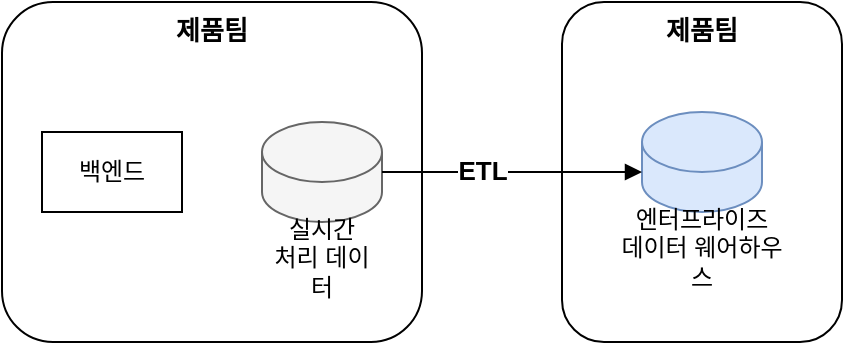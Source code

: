 <mxfile version="26.1.1">
  <diagram name="Page-1" id="QxTAiWj9wXuuiP1tl3Gy">
    <mxGraphModel dx="1114" dy="878" grid="1" gridSize="10" guides="1" tooltips="1" connect="1" arrows="1" fold="1" page="1" pageScale="1" pageWidth="827" pageHeight="1169" math="0" shadow="0">
      <root>
        <mxCell id="0" />
        <mxCell id="1" parent="0" />
        <mxCell id="h077I5kBzpLJY7_-XRN1-1" value="제품팀" style="rounded=1;whiteSpace=wrap;html=1;verticalAlign=top;fontStyle=1;fontSize=13;" vertex="1" parent="1">
          <mxGeometry x="110" y="120" width="210" height="170" as="geometry" />
        </mxCell>
        <mxCell id="h077I5kBzpLJY7_-XRN1-2" value="백엔드" style="rounded=0;whiteSpace=wrap;html=1;" vertex="1" parent="1">
          <mxGeometry x="130" y="185" width="70" height="40" as="geometry" />
        </mxCell>
        <mxCell id="h077I5kBzpLJY7_-XRN1-3" value="" style="shape=cylinder3;whiteSpace=wrap;html=1;boundedLbl=1;backgroundOutline=1;size=15;fillColor=#f5f5f5;fontColor=#333333;strokeColor=#666666;" vertex="1" parent="1">
          <mxGeometry x="240" y="180" width="60" height="50" as="geometry" />
        </mxCell>
        <mxCell id="h077I5kBzpLJY7_-XRN1-4" value="실시간&lt;div&gt;처리 데이터&lt;/div&gt;" style="text;html=1;align=center;verticalAlign=middle;whiteSpace=wrap;rounded=0;" vertex="1" parent="1">
          <mxGeometry x="240" y="233" width="60" height="30" as="geometry" />
        </mxCell>
        <mxCell id="h077I5kBzpLJY7_-XRN1-5" value="제품팀" style="rounded=1;whiteSpace=wrap;html=1;verticalAlign=top;fontStyle=1;fontSize=13;" vertex="1" parent="1">
          <mxGeometry x="390" y="120" width="140" height="170" as="geometry" />
        </mxCell>
        <mxCell id="h077I5kBzpLJY7_-XRN1-7" value="" style="shape=cylinder3;whiteSpace=wrap;html=1;boundedLbl=1;backgroundOutline=1;size=15;fillColor=#dae8fc;strokeColor=#6c8ebf;" vertex="1" parent="1">
          <mxGeometry x="430" y="175" width="60" height="50" as="geometry" />
        </mxCell>
        <mxCell id="h077I5kBzpLJY7_-XRN1-8" value="엔터프라이즈&lt;div&gt;데이터 웨어하우스&lt;/div&gt;" style="text;html=1;align=center;verticalAlign=middle;whiteSpace=wrap;rounded=0;" vertex="1" parent="1">
          <mxGeometry x="415" y="228" width="90" height="30" as="geometry" />
        </mxCell>
        <mxCell id="h077I5kBzpLJY7_-XRN1-9" style="edgeStyle=orthogonalEdgeStyle;rounded=0;orthogonalLoop=1;jettySize=auto;html=1;entryX=0;entryY=0;entryDx=0;entryDy=30;entryPerimeter=0;endArrow=block;endFill=1;" edge="1" parent="1" source="h077I5kBzpLJY7_-XRN1-3" target="h077I5kBzpLJY7_-XRN1-7">
          <mxGeometry relative="1" as="geometry" />
        </mxCell>
        <mxCell id="h077I5kBzpLJY7_-XRN1-10" value="ETL" style="edgeLabel;html=1;align=center;verticalAlign=middle;resizable=0;points=[];fontSize=13;fontStyle=1" vertex="1" connectable="0" parent="h077I5kBzpLJY7_-XRN1-9">
          <mxGeometry x="-0.262" y="2" relative="1" as="geometry">
            <mxPoint x="2" y="1" as="offset" />
          </mxGeometry>
        </mxCell>
      </root>
    </mxGraphModel>
  </diagram>
</mxfile>
